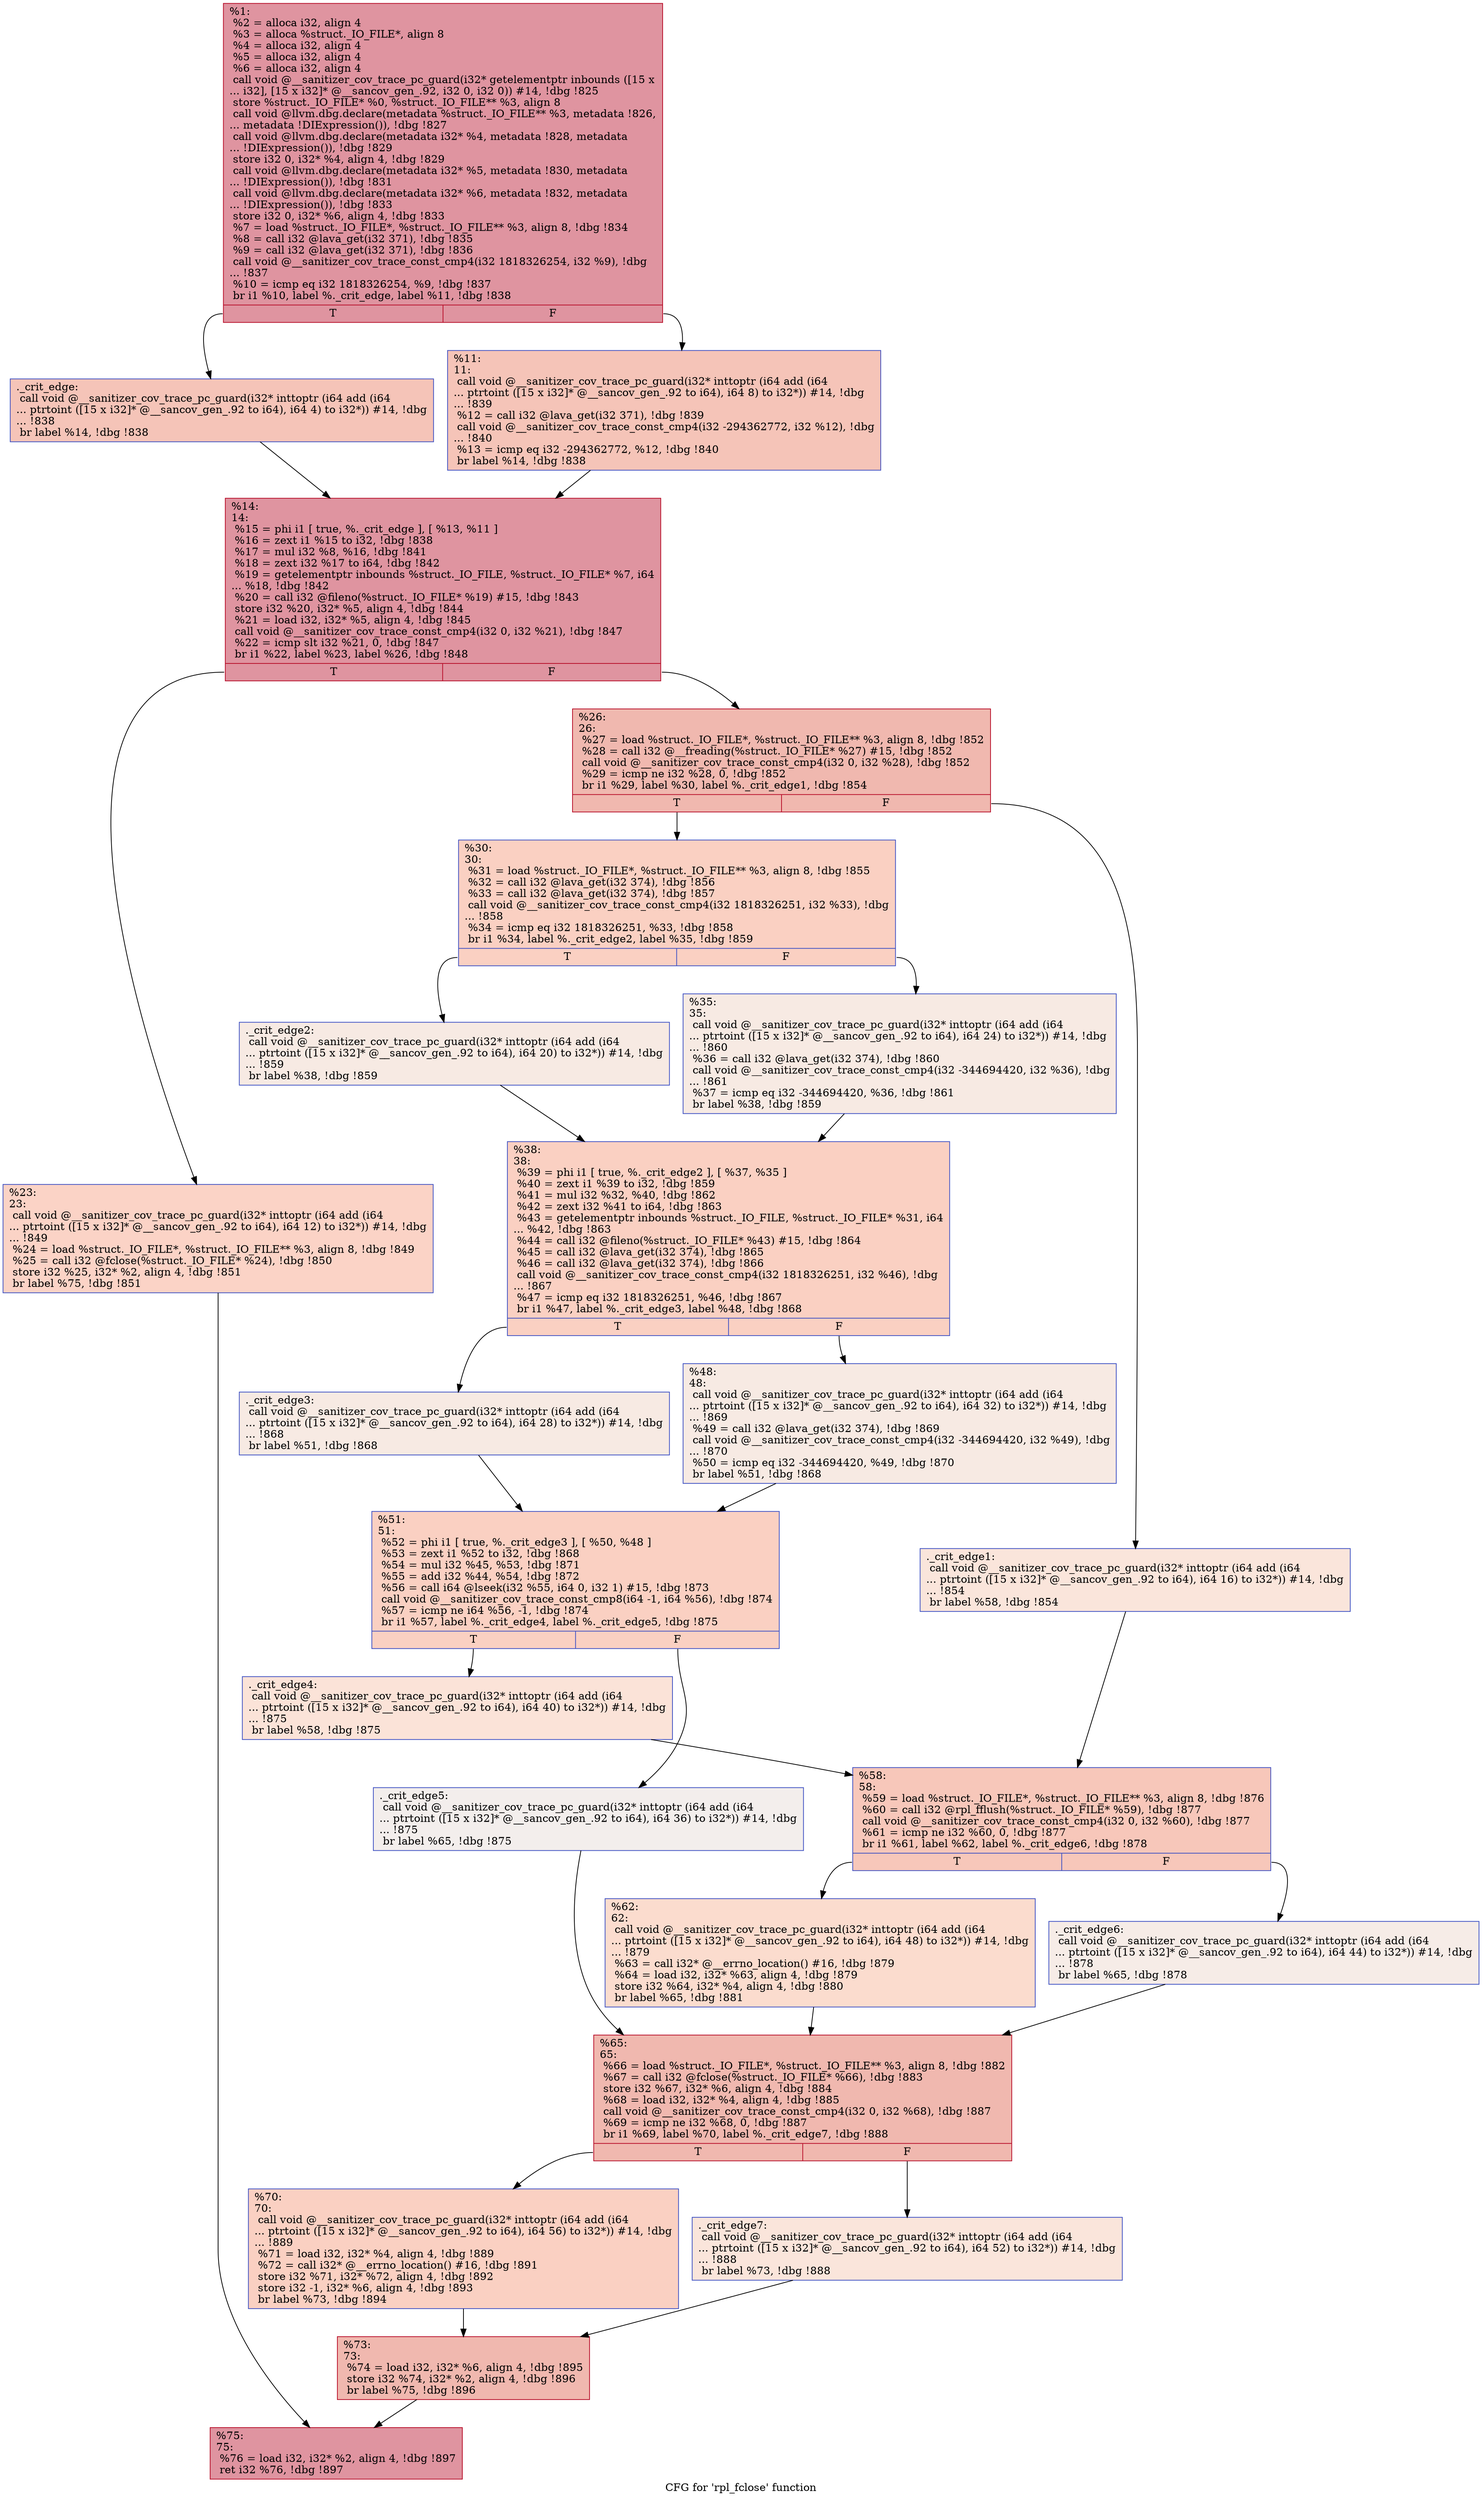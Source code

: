 digraph "CFG for 'rpl_fclose' function" {
	label="CFG for 'rpl_fclose' function";

	Node0x5555559128f0 [shape=record,color="#b70d28ff", style=filled, fillcolor="#b70d2870",label="{%1:\l  %2 = alloca i32, align 4\l  %3 = alloca %struct._IO_FILE*, align 8\l  %4 = alloca i32, align 4\l  %5 = alloca i32, align 4\l  %6 = alloca i32, align 4\l  call void @__sanitizer_cov_trace_pc_guard(i32* getelementptr inbounds ([15 x\l... i32], [15 x i32]* @__sancov_gen_.92, i32 0, i32 0)) #14, !dbg !825\l  store %struct._IO_FILE* %0, %struct._IO_FILE** %3, align 8\l  call void @llvm.dbg.declare(metadata %struct._IO_FILE** %3, metadata !826,\l... metadata !DIExpression()), !dbg !827\l  call void @llvm.dbg.declare(metadata i32* %4, metadata !828, metadata\l... !DIExpression()), !dbg !829\l  store i32 0, i32* %4, align 4, !dbg !829\l  call void @llvm.dbg.declare(metadata i32* %5, metadata !830, metadata\l... !DIExpression()), !dbg !831\l  call void @llvm.dbg.declare(metadata i32* %6, metadata !832, metadata\l... !DIExpression()), !dbg !833\l  store i32 0, i32* %6, align 4, !dbg !833\l  %7 = load %struct._IO_FILE*, %struct._IO_FILE** %3, align 8, !dbg !834\l  %8 = call i32 @lava_get(i32 371), !dbg !835\l  %9 = call i32 @lava_get(i32 371), !dbg !836\l  call void @__sanitizer_cov_trace_const_cmp4(i32 1818326254, i32 %9), !dbg\l... !837\l  %10 = icmp eq i32 1818326254, %9, !dbg !837\l  br i1 %10, label %._crit_edge, label %11, !dbg !838\l|{<s0>T|<s1>F}}"];
	Node0x5555559128f0:s0 -> Node0x555555912a40;
	Node0x5555559128f0:s1 -> Node0x555555912a90;
	Node0x555555912a40 [shape=record,color="#3d50c3ff", style=filled, fillcolor="#e97a5f70",label="{._crit_edge:                                      \l  call void @__sanitizer_cov_trace_pc_guard(i32* inttoptr (i64 add (i64\l... ptrtoint ([15 x i32]* @__sancov_gen_.92 to i64), i64 4) to i32*)) #14, !dbg\l... !838\l  br label %14, !dbg !838\l}"];
	Node0x555555912a40 -> Node0x555555912ae0;
	Node0x555555912a90 [shape=record,color="#3d50c3ff", style=filled, fillcolor="#e97a5f70",label="{%11:\l11:                                               \l  call void @__sanitizer_cov_trace_pc_guard(i32* inttoptr (i64 add (i64\l... ptrtoint ([15 x i32]* @__sancov_gen_.92 to i64), i64 8) to i32*)) #14, !dbg\l... !839\l  %12 = call i32 @lava_get(i32 371), !dbg !839\l  call void @__sanitizer_cov_trace_const_cmp4(i32 -294362772, i32 %12), !dbg\l... !840\l  %13 = icmp eq i32 -294362772, %12, !dbg !840\l  br label %14, !dbg !838\l}"];
	Node0x555555912a90 -> Node0x555555912ae0;
	Node0x555555912ae0 [shape=record,color="#b70d28ff", style=filled, fillcolor="#b70d2870",label="{%14:\l14:                                               \l  %15 = phi i1 [ true, %._crit_edge ], [ %13, %11 ]\l  %16 = zext i1 %15 to i32, !dbg !838\l  %17 = mul i32 %8, %16, !dbg !841\l  %18 = zext i32 %17 to i64, !dbg !842\l  %19 = getelementptr inbounds %struct._IO_FILE, %struct._IO_FILE* %7, i64\l... %18, !dbg !842\l  %20 = call i32 @fileno(%struct._IO_FILE* %19) #15, !dbg !843\l  store i32 %20, i32* %5, align 4, !dbg !844\l  %21 = load i32, i32* %5, align 4, !dbg !845\l  call void @__sanitizer_cov_trace_const_cmp4(i32 0, i32 %21), !dbg !847\l  %22 = icmp slt i32 %21, 0, !dbg !847\l  br i1 %22, label %23, label %26, !dbg !848\l|{<s0>T|<s1>F}}"];
	Node0x555555912ae0:s0 -> Node0x555555912b30;
	Node0x555555912ae0:s1 -> Node0x555555912b80;
	Node0x555555912b30 [shape=record,color="#3d50c3ff", style=filled, fillcolor="#f59c7d70",label="{%23:\l23:                                               \l  call void @__sanitizer_cov_trace_pc_guard(i32* inttoptr (i64 add (i64\l... ptrtoint ([15 x i32]* @__sancov_gen_.92 to i64), i64 12) to i32*)) #14, !dbg\l... !849\l  %24 = load %struct._IO_FILE*, %struct._IO_FILE** %3, align 8, !dbg !849\l  %25 = call i32 @fclose(%struct._IO_FILE* %24), !dbg !850\l  store i32 %25, i32* %2, align 4, !dbg !851\l  br label %75, !dbg !851\l}"];
	Node0x555555912b30 -> Node0x555555913120;
	Node0x555555912b80 [shape=record,color="#b70d28ff", style=filled, fillcolor="#dc5d4a70",label="{%26:\l26:                                               \l  %27 = load %struct._IO_FILE*, %struct._IO_FILE** %3, align 8, !dbg !852\l  %28 = call i32 @__freading(%struct._IO_FILE* %27) #15, !dbg !852\l  call void @__sanitizer_cov_trace_const_cmp4(i32 0, i32 %28), !dbg !852\l  %29 = icmp ne i32 %28, 0, !dbg !852\l  br i1 %29, label %30, label %._crit_edge1, !dbg !854\l|{<s0>T|<s1>F}}"];
	Node0x555555912b80:s0 -> Node0x555555912c20;
	Node0x555555912b80:s1 -> Node0x555555912bd0;
	Node0x555555912bd0 [shape=record,color="#3d50c3ff", style=filled, fillcolor="#f4c5ad70",label="{._crit_edge1:                                     \l  call void @__sanitizer_cov_trace_pc_guard(i32* inttoptr (i64 add (i64\l... ptrtoint ([15 x i32]* @__sancov_gen_.92 to i64), i64 16) to i32*)) #14, !dbg\l... !854\l  br label %58, !dbg !854\l}"];
	Node0x555555912bd0 -> Node0x555555912ef0;
	Node0x555555912c20 [shape=record,color="#3d50c3ff", style=filled, fillcolor="#f3947570",label="{%30:\l30:                                               \l  %31 = load %struct._IO_FILE*, %struct._IO_FILE** %3, align 8, !dbg !855\l  %32 = call i32 @lava_get(i32 374), !dbg !856\l  %33 = call i32 @lava_get(i32 374), !dbg !857\l  call void @__sanitizer_cov_trace_const_cmp4(i32 1818326251, i32 %33), !dbg\l... !858\l  %34 = icmp eq i32 1818326251, %33, !dbg !858\l  br i1 %34, label %._crit_edge2, label %35, !dbg !859\l|{<s0>T|<s1>F}}"];
	Node0x555555912c20:s0 -> Node0x555555912c70;
	Node0x555555912c20:s1 -> Node0x555555912cc0;
	Node0x555555912c70 [shape=record,color="#3d50c3ff", style=filled, fillcolor="#eed0c070",label="{._crit_edge2:                                     \l  call void @__sanitizer_cov_trace_pc_guard(i32* inttoptr (i64 add (i64\l... ptrtoint ([15 x i32]* @__sancov_gen_.92 to i64), i64 20) to i32*)) #14, !dbg\l... !859\l  br label %38, !dbg !859\l}"];
	Node0x555555912c70 -> Node0x555555912d10;
	Node0x555555912cc0 [shape=record,color="#3d50c3ff", style=filled, fillcolor="#eed0c070",label="{%35:\l35:                                               \l  call void @__sanitizer_cov_trace_pc_guard(i32* inttoptr (i64 add (i64\l... ptrtoint ([15 x i32]* @__sancov_gen_.92 to i64), i64 24) to i32*)) #14, !dbg\l... !860\l  %36 = call i32 @lava_get(i32 374), !dbg !860\l  call void @__sanitizer_cov_trace_const_cmp4(i32 -344694420, i32 %36), !dbg\l... !861\l  %37 = icmp eq i32 -344694420, %36, !dbg !861\l  br label %38, !dbg !859\l}"];
	Node0x555555912cc0 -> Node0x555555912d10;
	Node0x555555912d10 [shape=record,color="#3d50c3ff", style=filled, fillcolor="#f3947570",label="{%38:\l38:                                               \l  %39 = phi i1 [ true, %._crit_edge2 ], [ %37, %35 ]\l  %40 = zext i1 %39 to i32, !dbg !859\l  %41 = mul i32 %32, %40, !dbg !862\l  %42 = zext i32 %41 to i64, !dbg !863\l  %43 = getelementptr inbounds %struct._IO_FILE, %struct._IO_FILE* %31, i64\l... %42, !dbg !863\l  %44 = call i32 @fileno(%struct._IO_FILE* %43) #15, !dbg !864\l  %45 = call i32 @lava_get(i32 374), !dbg !865\l  %46 = call i32 @lava_get(i32 374), !dbg !866\l  call void @__sanitizer_cov_trace_const_cmp4(i32 1818326251, i32 %46), !dbg\l... !867\l  %47 = icmp eq i32 1818326251, %46, !dbg !867\l  br i1 %47, label %._crit_edge3, label %48, !dbg !868\l|{<s0>T|<s1>F}}"];
	Node0x555555912d10:s0 -> Node0x555555912d60;
	Node0x555555912d10:s1 -> Node0x555555912db0;
	Node0x555555912d60 [shape=record,color="#3d50c3ff", style=filled, fillcolor="#eed0c070",label="{._crit_edge3:                                     \l  call void @__sanitizer_cov_trace_pc_guard(i32* inttoptr (i64 add (i64\l... ptrtoint ([15 x i32]* @__sancov_gen_.92 to i64), i64 28) to i32*)) #14, !dbg\l... !868\l  br label %51, !dbg !868\l}"];
	Node0x555555912d60 -> Node0x555555912e00;
	Node0x555555912db0 [shape=record,color="#3d50c3ff", style=filled, fillcolor="#eed0c070",label="{%48:\l48:                                               \l  call void @__sanitizer_cov_trace_pc_guard(i32* inttoptr (i64 add (i64\l... ptrtoint ([15 x i32]* @__sancov_gen_.92 to i64), i64 32) to i32*)) #14, !dbg\l... !869\l  %49 = call i32 @lava_get(i32 374), !dbg !869\l  call void @__sanitizer_cov_trace_const_cmp4(i32 -344694420, i32 %49), !dbg\l... !870\l  %50 = icmp eq i32 -344694420, %49, !dbg !870\l  br label %51, !dbg !868\l}"];
	Node0x555555912db0 -> Node0x555555912e00;
	Node0x555555912e00 [shape=record,color="#3d50c3ff", style=filled, fillcolor="#f3947570",label="{%51:\l51:                                               \l  %52 = phi i1 [ true, %._crit_edge3 ], [ %50, %48 ]\l  %53 = zext i1 %52 to i32, !dbg !868\l  %54 = mul i32 %45, %53, !dbg !871\l  %55 = add i32 %44, %54, !dbg !872\l  %56 = call i64 @lseek(i32 %55, i64 0, i32 1) #15, !dbg !873\l  call void @__sanitizer_cov_trace_const_cmp8(i64 -1, i64 %56), !dbg !874\l  %57 = icmp ne i64 %56, -1, !dbg !874\l  br i1 %57, label %._crit_edge4, label %._crit_edge5, !dbg !875\l|{<s0>T|<s1>F}}"];
	Node0x555555912e00:s0 -> Node0x555555912ea0;
	Node0x555555912e00:s1 -> Node0x555555912e50;
	Node0x555555912e50 [shape=record,color="#3d50c3ff", style=filled, fillcolor="#e3d9d370",label="{._crit_edge5:                                     \l  call void @__sanitizer_cov_trace_pc_guard(i32* inttoptr (i64 add (i64\l... ptrtoint ([15 x i32]* @__sancov_gen_.92 to i64), i64 36) to i32*)) #14, !dbg\l... !875\l  br label %65, !dbg !875\l}"];
	Node0x555555912e50 -> Node0x555555912fe0;
	Node0x555555912ea0 [shape=record,color="#3d50c3ff", style=filled, fillcolor="#f6bfa670",label="{._crit_edge4:                                     \l  call void @__sanitizer_cov_trace_pc_guard(i32* inttoptr (i64 add (i64\l... ptrtoint ([15 x i32]* @__sancov_gen_.92 to i64), i64 40) to i32*)) #14, !dbg\l... !875\l  br label %58, !dbg !875\l}"];
	Node0x555555912ea0 -> Node0x555555912ef0;
	Node0x555555912ef0 [shape=record,color="#3d50c3ff", style=filled, fillcolor="#ec7f6370",label="{%58:\l58:                                               \l  %59 = load %struct._IO_FILE*, %struct._IO_FILE** %3, align 8, !dbg !876\l  %60 = call i32 @rpl_fflush(%struct._IO_FILE* %59), !dbg !877\l  call void @__sanitizer_cov_trace_const_cmp4(i32 0, i32 %60), !dbg !877\l  %61 = icmp ne i32 %60, 0, !dbg !877\l  br i1 %61, label %62, label %._crit_edge6, !dbg !878\l|{<s0>T|<s1>F}}"];
	Node0x555555912ef0:s0 -> Node0x555555912f90;
	Node0x555555912ef0:s1 -> Node0x555555912f40;
	Node0x555555912f40 [shape=record,color="#3d50c3ff", style=filled, fillcolor="#ead5c970",label="{._crit_edge6:                                     \l  call void @__sanitizer_cov_trace_pc_guard(i32* inttoptr (i64 add (i64\l... ptrtoint ([15 x i32]* @__sancov_gen_.92 to i64), i64 44) to i32*)) #14, !dbg\l... !878\l  br label %65, !dbg !878\l}"];
	Node0x555555912f40 -> Node0x555555912fe0;
	Node0x555555912f90 [shape=record,color="#3d50c3ff", style=filled, fillcolor="#f7af9170",label="{%62:\l62:                                               \l  call void @__sanitizer_cov_trace_pc_guard(i32* inttoptr (i64 add (i64\l... ptrtoint ([15 x i32]* @__sancov_gen_.92 to i64), i64 48) to i32*)) #14, !dbg\l... !879\l  %63 = call i32* @__errno_location() #16, !dbg !879\l  %64 = load i32, i32* %63, align 4, !dbg !879\l  store i32 %64, i32* %4, align 4, !dbg !880\l  br label %65, !dbg !881\l}"];
	Node0x555555912f90 -> Node0x555555912fe0;
	Node0x555555912fe0 [shape=record,color="#b70d28ff", style=filled, fillcolor="#dc5d4a70",label="{%65:\l65:                                               \l  %66 = load %struct._IO_FILE*, %struct._IO_FILE** %3, align 8, !dbg !882\l  %67 = call i32 @fclose(%struct._IO_FILE* %66), !dbg !883\l  store i32 %67, i32* %6, align 4, !dbg !884\l  %68 = load i32, i32* %4, align 4, !dbg !885\l  call void @__sanitizer_cov_trace_const_cmp4(i32 0, i32 %68), !dbg !887\l  %69 = icmp ne i32 %68, 0, !dbg !887\l  br i1 %69, label %70, label %._crit_edge7, !dbg !888\l|{<s0>T|<s1>F}}"];
	Node0x555555912fe0:s0 -> Node0x555555913080;
	Node0x555555912fe0:s1 -> Node0x555555913030;
	Node0x555555913030 [shape=record,color="#3d50c3ff", style=filled, fillcolor="#f4c5ad70",label="{._crit_edge7:                                     \l  call void @__sanitizer_cov_trace_pc_guard(i32* inttoptr (i64 add (i64\l... ptrtoint ([15 x i32]* @__sancov_gen_.92 to i64), i64 52) to i32*)) #14, !dbg\l... !888\l  br label %73, !dbg !888\l}"];
	Node0x555555913030 -> Node0x5555559130d0;
	Node0x555555913080 [shape=record,color="#3d50c3ff", style=filled, fillcolor="#f3947570",label="{%70:\l70:                                               \l  call void @__sanitizer_cov_trace_pc_guard(i32* inttoptr (i64 add (i64\l... ptrtoint ([15 x i32]* @__sancov_gen_.92 to i64), i64 56) to i32*)) #14, !dbg\l... !889\l  %71 = load i32, i32* %4, align 4, !dbg !889\l  %72 = call i32* @__errno_location() #16, !dbg !891\l  store i32 %71, i32* %72, align 4, !dbg !892\l  store i32 -1, i32* %6, align 4, !dbg !893\l  br label %73, !dbg !894\l}"];
	Node0x555555913080 -> Node0x5555559130d0;
	Node0x5555559130d0 [shape=record,color="#b70d28ff", style=filled, fillcolor="#dc5d4a70",label="{%73:\l73:                                               \l  %74 = load i32, i32* %6, align 4, !dbg !895\l  store i32 %74, i32* %2, align 4, !dbg !896\l  br label %75, !dbg !896\l}"];
	Node0x5555559130d0 -> Node0x555555913120;
	Node0x555555913120 [shape=record,color="#b70d28ff", style=filled, fillcolor="#b70d2870",label="{%75:\l75:                                               \l  %76 = load i32, i32* %2, align 4, !dbg !897\l  ret i32 %76, !dbg !897\l}"];
}
